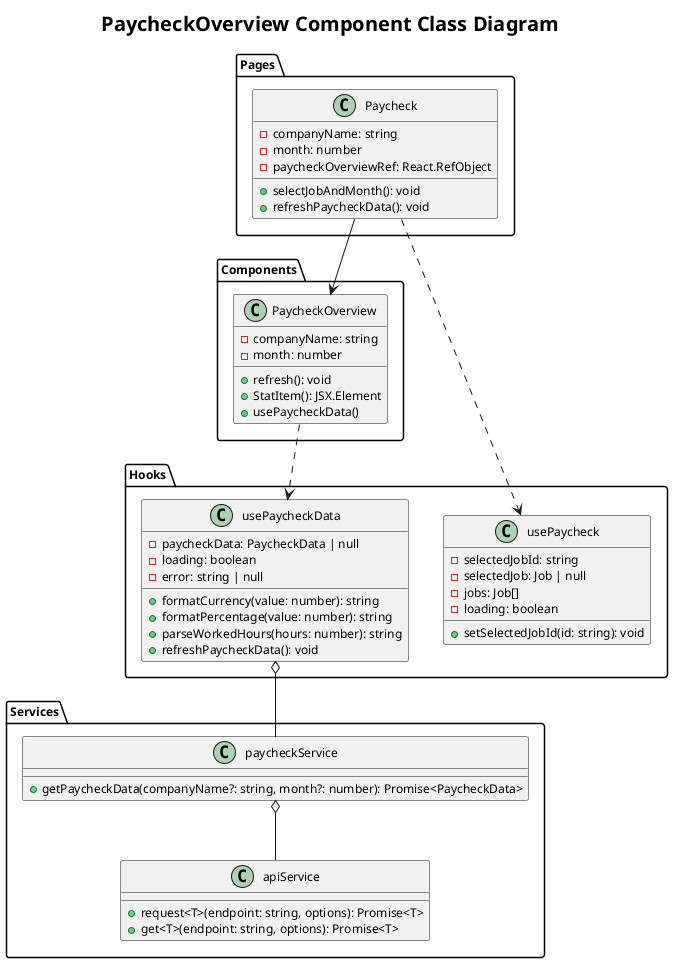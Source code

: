 @startuml PaycheckOverview Component Class Diagram

!define FONT_SIZE 12
!define TITLE_SIZE 20
skinparam defaultFontSize $FONT_SIZE
skinparam titleFontSize $TITLE_SIZE
skinparam classFontSize $FONT_SIZE

title "PaycheckOverview Component Class Diagram"

' Define main components for PaycheckOverview only
package "Pages" {
  class Paycheck {
    - companyName: string
    - month: number
    - paycheckOverviewRef: React.RefObject
    + selectJobAndMonth(): void
    + refreshPaycheckData(): void
  }
}

package "Components" {
  class PaycheckOverview {
    - companyName: string
    - month: number
    + refresh(): void
    + StatItem(): JSX.Element
    + usePaycheckData()
  }
}

package "Services" {
  class paycheckService {
    + getPaycheckData(companyName?: string, month?: number): Promise<PaycheckData>
  }
  
  class apiService {
    + request<T>(endpoint: string, options): Promise<T>
    + get<T>(endpoint: string, options): Promise<T>
  }
}

package "Hooks" {
  class usePaycheckData {
    - paycheckData: PaycheckData | null
    - loading: boolean
    - error: string | null
    + formatCurrency(value: number): string
    + formatPercentage(value: number): string
    + parseWorkedHours(hours: number): string
    + refreshPaycheckData(): void
  }
  
  class usePaycheck {
    - selectedJobId: string
    - selectedJob: Job | null
    - jobs: Job[]
    - loading: boolean
    + setSelectedJobId(id: string): void
  }
}

' Define relationships with proper UML notation
' Directed association → (solid line with arrow)
' Inheritance ▷ (solid line with empty triangle)
' Implementation → (dashed line with empty triangle)
' Dependency → (dashed line with arrow)
' Aggregation ◇ (solid line with empty diamond)
' Composition ♦ (solid line with filled diamond)

' Page to Component associations
Paycheck --> PaycheckOverview

' Component to Hook dependencies
PaycheckOverview ..> usePaycheckData

' Service dependencies
usePaycheckData o-- paycheckService
paycheckService o-- apiService

' Hook dependencies
Paycheck ..> usePaycheck

@enduml 